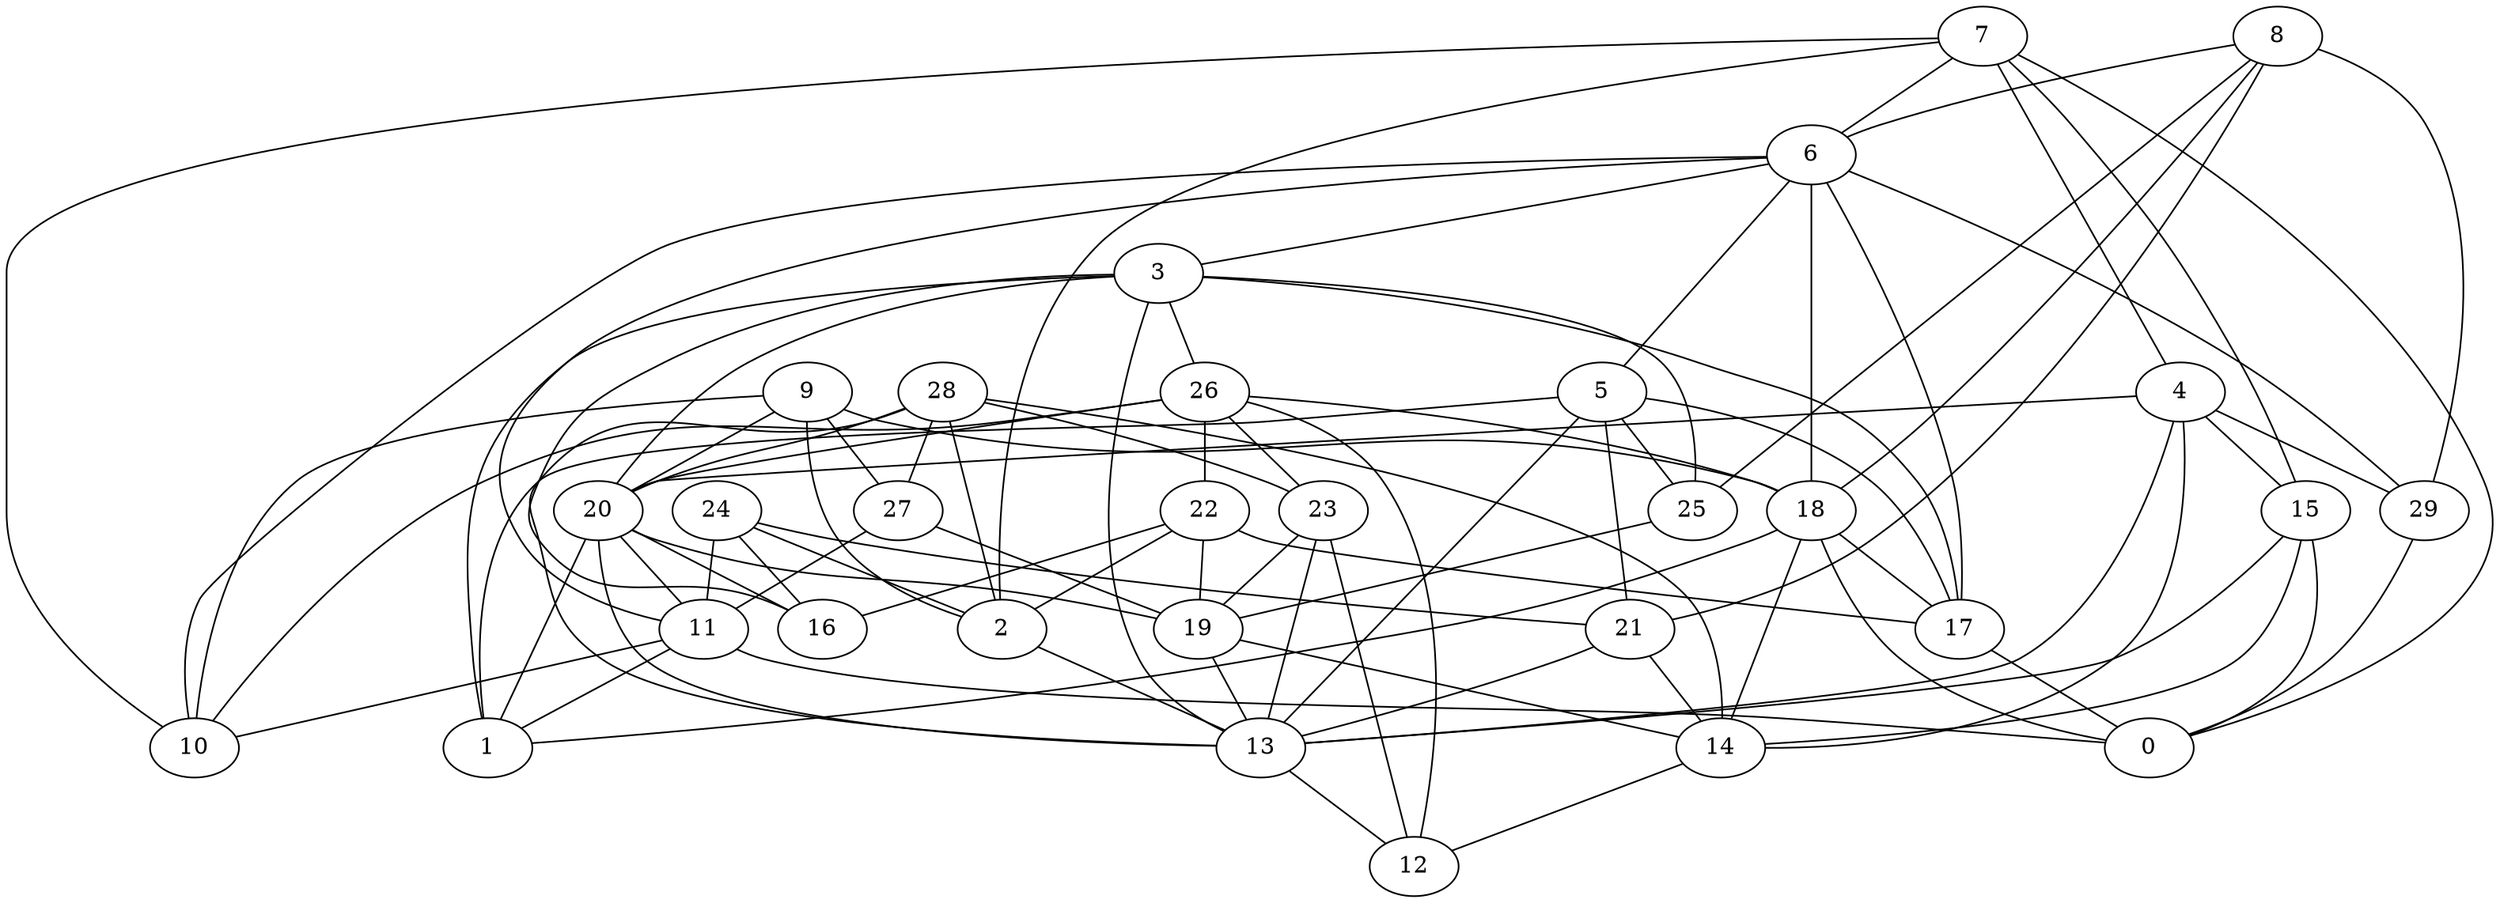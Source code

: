 digraph GG_graph {

subgraph G_graph {
edge [color = black]
"15" -> "14" [dir = none]
"15" -> "13" [dir = none]
"13" -> "12" [dir = none]
"9" -> "20" [dir = none]
"9" -> "18" [dir = none]
"9" -> "27" [dir = none]
"22" -> "16" [dir = none]
"22" -> "17" [dir = none]
"22" -> "2" [dir = none]
"22" -> "19" [dir = none]
"27" -> "19" [dir = none]
"26" -> "12" [dir = none]
"26" -> "18" [dir = none]
"26" -> "20" [dir = none]
"26" -> "22" [dir = none]
"26" -> "23" [dir = none]
"26" -> "10" [dir = none]
"4" -> "29" [dir = none]
"4" -> "20" [dir = none]
"4" -> "14" [dir = none]
"20" -> "13" [dir = none]
"20" -> "1" [dir = none]
"3" -> "1" [dir = none]
"3" -> "26" [dir = none]
"3" -> "13" [dir = none]
"3" -> "20" [dir = none]
"3" -> "16" [dir = none]
"6" -> "29" [dir = none]
"6" -> "10" [dir = none]
"6" -> "18" [dir = none]
"6" -> "3" [dir = none]
"6" -> "17" [dir = none]
"6" -> "11" [dir = none]
"11" -> "10" [dir = none]
"18" -> "0" [dir = none]
"18" -> "17" [dir = none]
"8" -> "6" [dir = none]
"8" -> "18" [dir = none]
"8" -> "25" [dir = none]
"8" -> "29" [dir = none]
"17" -> "0" [dir = none]
"28" -> "14" [dir = none]
"28" -> "23" [dir = none]
"7" -> "6" [dir = none]
"7" -> "15" [dir = none]
"7" -> "10" [dir = none]
"7" -> "0" [dir = none]
"24" -> "2" [dir = none]
"24" -> "16" [dir = none]
"24" -> "21" [dir = none]
"21" -> "14" [dir = none]
"21" -> "13" [dir = none]
"23" -> "13" [dir = none]
"23" -> "19" [dir = none]
"5" -> "1" [dir = none]
"5" -> "17" [dir = none]
"2" -> "13" [dir = none]
"25" -> "19" [dir = none]
"19" -> "13" [dir = none]
"18" -> "1" [dir = none]
"18" -> "14" [dir = none]
"11" -> "0" [dir = none]
"29" -> "0" [dir = none]
"28" -> "27" [dir = none]
"7" -> "2" [dir = none]
"9" -> "2" [dir = none]
"28" -> "2" [dir = none]
"19" -> "14" [dir = none]
"11" -> "1" [dir = none]
"14" -> "12" [dir = none]
"3" -> "17" [dir = none]
"6" -> "5" [dir = none]
"9" -> "10" [dir = none]
"5" -> "13" [dir = none]
"28" -> "20" [dir = none]
"5" -> "25" [dir = none]
"27" -> "11" [dir = none]
"28" -> "13" [dir = none]
"23" -> "12" [dir = none]
"4" -> "15" [dir = none]
"8" -> "21" [dir = none]
"20" -> "19" [dir = none]
"24" -> "11" [dir = none]
"7" -> "4" [dir = none]
"20" -> "16" [dir = none]
"15" -> "0" [dir = none]
"4" -> "13" [dir = none]
"3" -> "25" [dir = none]
"5" -> "21" [dir = none]
"20" -> "11" [dir = none]
}

}
